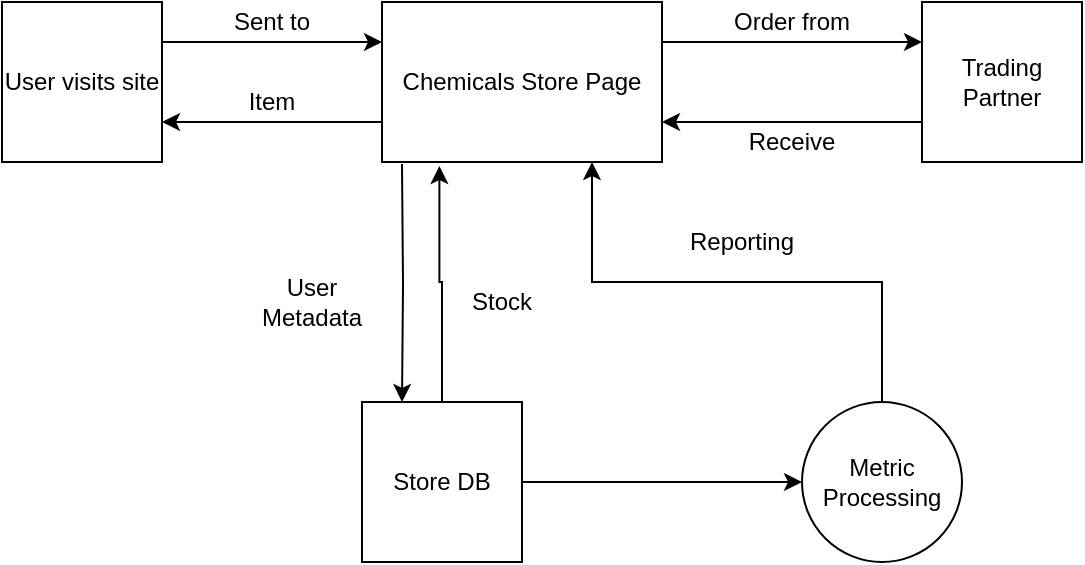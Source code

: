<mxfile version="14.5.1" type="device"><diagram id="2gizd7I77Cvvyq-Sib-v" name="Page-1"><mxGraphModel dx="782" dy="497" grid="1" gridSize="10" guides="1" tooltips="1" connect="1" arrows="1" fold="1" page="1" pageScale="1" pageWidth="850" pageHeight="1100" math="0" shadow="0"><root><mxCell id="0"/><mxCell id="1" parent="0"/><mxCell id="KBxs9YwoF3bgmBB8PXii-5" style="edgeStyle=orthogonalEdgeStyle;rounded=0;orthogonalLoop=1;jettySize=auto;html=1;exitX=0;exitY=0.75;exitDx=0;exitDy=0;entryX=1;entryY=0.75;entryDx=0;entryDy=0;" edge="1" parent="1" source="KBxs9YwoF3bgmBB8PXii-1" target="KBxs9YwoF3bgmBB8PXii-2"><mxGeometry relative="1" as="geometry"/></mxCell><mxCell id="KBxs9YwoF3bgmBB8PXii-9" style="edgeStyle=orthogonalEdgeStyle;rounded=0;orthogonalLoop=1;jettySize=auto;html=1;exitX=1;exitY=0.25;exitDx=0;exitDy=0;entryX=0;entryY=0.25;entryDx=0;entryDy=0;" edge="1" parent="1" source="KBxs9YwoF3bgmBB8PXii-1" target="KBxs9YwoF3bgmBB8PXii-8"><mxGeometry relative="1" as="geometry"/></mxCell><mxCell id="KBxs9YwoF3bgmBB8PXii-15" style="edgeStyle=orthogonalEdgeStyle;rounded=0;orthogonalLoop=1;jettySize=auto;html=1;entryX=0.25;entryY=0;entryDx=0;entryDy=0;" edge="1" parent="1" target="KBxs9YwoF3bgmBB8PXii-13"><mxGeometry relative="1" as="geometry"><mxPoint x="190" y="160" as="targetPoint"/><mxPoint x="250" y="141" as="sourcePoint"/></mxGeometry></mxCell><mxCell id="KBxs9YwoF3bgmBB8PXii-1" value="Chemicals Store Page" style="whiteSpace=wrap;html=1;" vertex="1" parent="1"><mxGeometry x="240" y="60" width="140" height="80" as="geometry"/></mxCell><mxCell id="KBxs9YwoF3bgmBB8PXii-4" style="edgeStyle=orthogonalEdgeStyle;rounded=0;orthogonalLoop=1;jettySize=auto;html=1;exitX=1;exitY=0.25;exitDx=0;exitDy=0;entryX=0;entryY=0.25;entryDx=0;entryDy=0;" edge="1" parent="1" source="KBxs9YwoF3bgmBB8PXii-2" target="KBxs9YwoF3bgmBB8PXii-1"><mxGeometry relative="1" as="geometry"><mxPoint x="230" y="80" as="targetPoint"/></mxGeometry></mxCell><mxCell id="KBxs9YwoF3bgmBB8PXii-2" value="User visits site" style="whiteSpace=wrap;html=1;aspect=fixed;" vertex="1" parent="1"><mxGeometry x="50" y="60" width="80" height="80" as="geometry"/></mxCell><mxCell id="KBxs9YwoF3bgmBB8PXii-6" value="Sent to" style="text;html=1;strokeColor=none;fillColor=none;align=center;verticalAlign=middle;whiteSpace=wrap;rounded=0;" vertex="1" parent="1"><mxGeometry x="160" y="60" width="50" height="20" as="geometry"/></mxCell><mxCell id="KBxs9YwoF3bgmBB8PXii-7" value="Item" style="text;html=1;strokeColor=none;fillColor=none;align=center;verticalAlign=middle;whiteSpace=wrap;rounded=0;" vertex="1" parent="1"><mxGeometry x="165" y="100" width="40" height="20" as="geometry"/></mxCell><mxCell id="KBxs9YwoF3bgmBB8PXii-10" style="edgeStyle=orthogonalEdgeStyle;rounded=0;orthogonalLoop=1;jettySize=auto;html=1;exitX=0;exitY=0.75;exitDx=0;exitDy=0;entryX=1;entryY=0.75;entryDx=0;entryDy=0;" edge="1" parent="1" source="KBxs9YwoF3bgmBB8PXii-8" target="KBxs9YwoF3bgmBB8PXii-1"><mxGeometry relative="1" as="geometry"/></mxCell><mxCell id="KBxs9YwoF3bgmBB8PXii-8" value="Trading Partner" style="whiteSpace=wrap;html=1;aspect=fixed;" vertex="1" parent="1"><mxGeometry x="510" y="60" width="80" height="80" as="geometry"/></mxCell><mxCell id="KBxs9YwoF3bgmBB8PXii-11" value="Order from" style="text;html=1;strokeColor=none;fillColor=none;align=center;verticalAlign=middle;whiteSpace=wrap;rounded=0;" vertex="1" parent="1"><mxGeometry x="415" y="60" width="60" height="20" as="geometry"/></mxCell><mxCell id="KBxs9YwoF3bgmBB8PXii-12" value="Receive" style="text;html=1;strokeColor=none;fillColor=none;align=center;verticalAlign=middle;whiteSpace=wrap;rounded=0;" vertex="1" parent="1"><mxGeometry x="425" y="120" width="40" height="20" as="geometry"/></mxCell><mxCell id="KBxs9YwoF3bgmBB8PXii-16" style="edgeStyle=orthogonalEdgeStyle;rounded=0;orthogonalLoop=1;jettySize=auto;html=1;exitX=1;exitY=0.5;exitDx=0;exitDy=0;entryX=0;entryY=0.5;entryDx=0;entryDy=0;" edge="1" parent="1" source="KBxs9YwoF3bgmBB8PXii-13" target="KBxs9YwoF3bgmBB8PXii-14"><mxGeometry relative="1" as="geometry"/></mxCell><mxCell id="KBxs9YwoF3bgmBB8PXii-18" style="edgeStyle=orthogonalEdgeStyle;rounded=0;orthogonalLoop=1;jettySize=auto;html=1;exitX=0.5;exitY=0;exitDx=0;exitDy=0;entryX=0.205;entryY=1.025;entryDx=0;entryDy=0;entryPerimeter=0;" edge="1" parent="1" source="KBxs9YwoF3bgmBB8PXii-13" target="KBxs9YwoF3bgmBB8PXii-1"><mxGeometry relative="1" as="geometry"><mxPoint x="269" y="141" as="targetPoint"/></mxGeometry></mxCell><mxCell id="KBxs9YwoF3bgmBB8PXii-13" value="Store DB" style="whiteSpace=wrap;html=1;aspect=fixed;" vertex="1" parent="1"><mxGeometry x="230" y="260" width="80" height="80" as="geometry"/></mxCell><mxCell id="KBxs9YwoF3bgmBB8PXii-17" style="edgeStyle=orthogonalEdgeStyle;rounded=0;orthogonalLoop=1;jettySize=auto;html=1;exitX=0.5;exitY=0;exitDx=0;exitDy=0;entryX=0.75;entryY=1;entryDx=0;entryDy=0;" edge="1" parent="1" source="KBxs9YwoF3bgmBB8PXii-14" target="KBxs9YwoF3bgmBB8PXii-1"><mxGeometry relative="1" as="geometry"/></mxCell><mxCell id="KBxs9YwoF3bgmBB8PXii-14" value="Metric Processing" style="ellipse;whiteSpace=wrap;html=1;aspect=fixed;" vertex="1" parent="1"><mxGeometry x="450" y="260" width="80" height="80" as="geometry"/></mxCell><mxCell id="KBxs9YwoF3bgmBB8PXii-19" value="User Metadata" style="text;html=1;strokeColor=none;fillColor=none;align=center;verticalAlign=middle;whiteSpace=wrap;rounded=0;" vertex="1" parent="1"><mxGeometry x="180" y="200" width="50" height="20" as="geometry"/></mxCell><mxCell id="KBxs9YwoF3bgmBB8PXii-21" value="Stock" style="text;html=1;strokeColor=none;fillColor=none;align=center;verticalAlign=middle;whiteSpace=wrap;rounded=0;" vertex="1" parent="1"><mxGeometry x="280" y="200" width="40" height="20" as="geometry"/></mxCell><mxCell id="KBxs9YwoF3bgmBB8PXii-23" value="Reporting" style="text;html=1;strokeColor=none;fillColor=none;align=center;verticalAlign=middle;whiteSpace=wrap;rounded=0;" vertex="1" parent="1"><mxGeometry x="400" y="170" width="40" height="20" as="geometry"/></mxCell></root></mxGraphModel></diagram></mxfile>